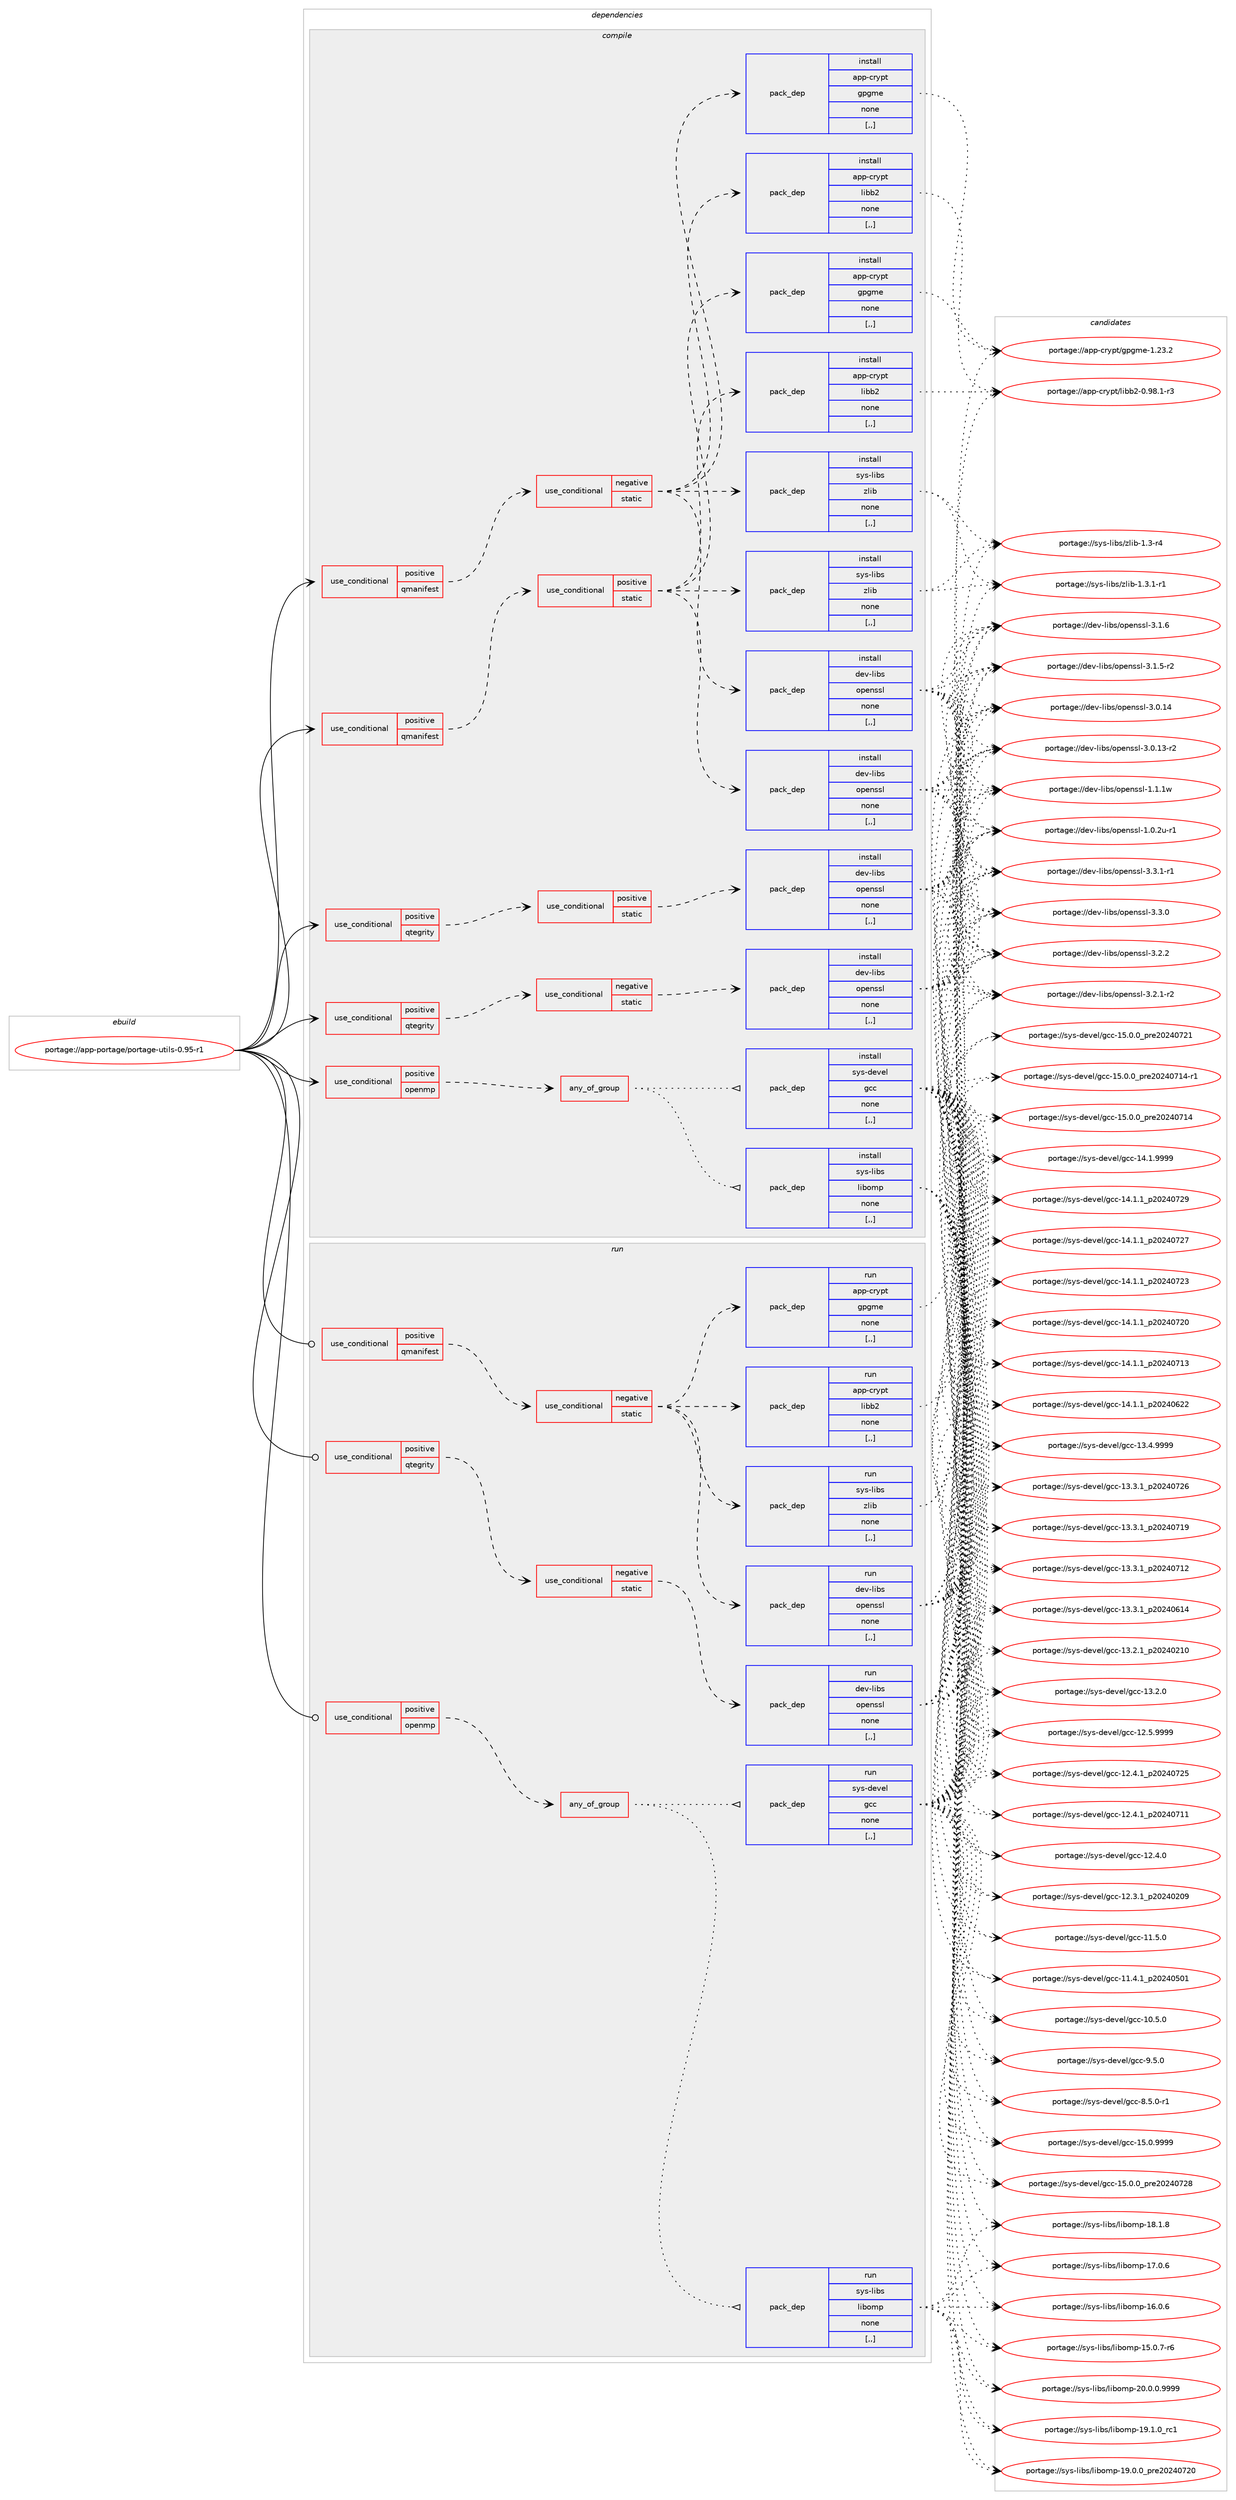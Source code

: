 digraph prolog {

# *************
# Graph options
# *************

newrank=true;
concentrate=true;
compound=true;
graph [rankdir=LR,fontname=Helvetica,fontsize=10,ranksep=1.5];#, ranksep=2.5, nodesep=0.2];
edge  [arrowhead=vee];
node  [fontname=Helvetica,fontsize=10];

# **********
# The ebuild
# **********

subgraph cluster_leftcol {
color=gray;
label=<<i>ebuild</i>>;
id [label="portage://app-portage/portage-utils-0.95-r1", color=red, width=4, href="../app-portage/portage-utils-0.95-r1.svg"];
}

# ****************
# The dependencies
# ****************

subgraph cluster_midcol {
color=gray;
label=<<i>dependencies</i>>;
subgraph cluster_compile {
fillcolor="#eeeeee";
style=filled;
label=<<i>compile</i>>;
subgraph cond14282 {
dependency51521 [label=<<TABLE BORDER="0" CELLBORDER="1" CELLSPACING="0" CELLPADDING="4"><TR><TD ROWSPAN="3" CELLPADDING="10">use_conditional</TD></TR><TR><TD>positive</TD></TR><TR><TD>openmp</TD></TR></TABLE>>, shape=none, color=red];
subgraph any421 {
dependency51522 [label=<<TABLE BORDER="0" CELLBORDER="1" CELLSPACING="0" CELLPADDING="4"><TR><TD CELLPADDING="10">any_of_group</TD></TR></TABLE>>, shape=none, color=red];subgraph pack36758 {
dependency51523 [label=<<TABLE BORDER="0" CELLBORDER="1" CELLSPACING="0" CELLPADDING="4" WIDTH="220"><TR><TD ROWSPAN="6" CELLPADDING="30">pack_dep</TD></TR><TR><TD WIDTH="110">install</TD></TR><TR><TD>sys-devel</TD></TR><TR><TD>gcc</TD></TR><TR><TD>none</TD></TR><TR><TD>[,,]</TD></TR></TABLE>>, shape=none, color=blue];
}
dependency51522:e -> dependency51523:w [weight=20,style="dotted",arrowhead="oinv"];
subgraph pack36759 {
dependency51524 [label=<<TABLE BORDER="0" CELLBORDER="1" CELLSPACING="0" CELLPADDING="4" WIDTH="220"><TR><TD ROWSPAN="6" CELLPADDING="30">pack_dep</TD></TR><TR><TD WIDTH="110">install</TD></TR><TR><TD>sys-libs</TD></TR><TR><TD>libomp</TD></TR><TR><TD>none</TD></TR><TR><TD>[,,]</TD></TR></TABLE>>, shape=none, color=blue];
}
dependency51522:e -> dependency51524:w [weight=20,style="dotted",arrowhead="oinv"];
}
dependency51521:e -> dependency51522:w [weight=20,style="dashed",arrowhead="vee"];
}
id:e -> dependency51521:w [weight=20,style="solid",arrowhead="vee"];
subgraph cond14283 {
dependency51525 [label=<<TABLE BORDER="0" CELLBORDER="1" CELLSPACING="0" CELLPADDING="4"><TR><TD ROWSPAN="3" CELLPADDING="10">use_conditional</TD></TR><TR><TD>positive</TD></TR><TR><TD>qmanifest</TD></TR></TABLE>>, shape=none, color=red];
subgraph cond14284 {
dependency51526 [label=<<TABLE BORDER="0" CELLBORDER="1" CELLSPACING="0" CELLPADDING="4"><TR><TD ROWSPAN="3" CELLPADDING="10">use_conditional</TD></TR><TR><TD>negative</TD></TR><TR><TD>static</TD></TR></TABLE>>, shape=none, color=red];
subgraph pack36760 {
dependency51527 [label=<<TABLE BORDER="0" CELLBORDER="1" CELLSPACING="0" CELLPADDING="4" WIDTH="220"><TR><TD ROWSPAN="6" CELLPADDING="30">pack_dep</TD></TR><TR><TD WIDTH="110">install</TD></TR><TR><TD>app-crypt</TD></TR><TR><TD>gpgme</TD></TR><TR><TD>none</TD></TR><TR><TD>[,,]</TD></TR></TABLE>>, shape=none, color=blue];
}
dependency51526:e -> dependency51527:w [weight=20,style="dashed",arrowhead="vee"];
subgraph pack36761 {
dependency51528 [label=<<TABLE BORDER="0" CELLBORDER="1" CELLSPACING="0" CELLPADDING="4" WIDTH="220"><TR><TD ROWSPAN="6" CELLPADDING="30">pack_dep</TD></TR><TR><TD WIDTH="110">install</TD></TR><TR><TD>app-crypt</TD></TR><TR><TD>libb2</TD></TR><TR><TD>none</TD></TR><TR><TD>[,,]</TD></TR></TABLE>>, shape=none, color=blue];
}
dependency51526:e -> dependency51528:w [weight=20,style="dashed",arrowhead="vee"];
subgraph pack36762 {
dependency51529 [label=<<TABLE BORDER="0" CELLBORDER="1" CELLSPACING="0" CELLPADDING="4" WIDTH="220"><TR><TD ROWSPAN="6" CELLPADDING="30">pack_dep</TD></TR><TR><TD WIDTH="110">install</TD></TR><TR><TD>dev-libs</TD></TR><TR><TD>openssl</TD></TR><TR><TD>none</TD></TR><TR><TD>[,,]</TD></TR></TABLE>>, shape=none, color=blue];
}
dependency51526:e -> dependency51529:w [weight=20,style="dashed",arrowhead="vee"];
subgraph pack36763 {
dependency51530 [label=<<TABLE BORDER="0" CELLBORDER="1" CELLSPACING="0" CELLPADDING="4" WIDTH="220"><TR><TD ROWSPAN="6" CELLPADDING="30">pack_dep</TD></TR><TR><TD WIDTH="110">install</TD></TR><TR><TD>sys-libs</TD></TR><TR><TD>zlib</TD></TR><TR><TD>none</TD></TR><TR><TD>[,,]</TD></TR></TABLE>>, shape=none, color=blue];
}
dependency51526:e -> dependency51530:w [weight=20,style="dashed",arrowhead="vee"];
}
dependency51525:e -> dependency51526:w [weight=20,style="dashed",arrowhead="vee"];
}
id:e -> dependency51525:w [weight=20,style="solid",arrowhead="vee"];
subgraph cond14285 {
dependency51531 [label=<<TABLE BORDER="0" CELLBORDER="1" CELLSPACING="0" CELLPADDING="4"><TR><TD ROWSPAN="3" CELLPADDING="10">use_conditional</TD></TR><TR><TD>positive</TD></TR><TR><TD>qmanifest</TD></TR></TABLE>>, shape=none, color=red];
subgraph cond14286 {
dependency51532 [label=<<TABLE BORDER="0" CELLBORDER="1" CELLSPACING="0" CELLPADDING="4"><TR><TD ROWSPAN="3" CELLPADDING="10">use_conditional</TD></TR><TR><TD>positive</TD></TR><TR><TD>static</TD></TR></TABLE>>, shape=none, color=red];
subgraph pack36764 {
dependency51533 [label=<<TABLE BORDER="0" CELLBORDER="1" CELLSPACING="0" CELLPADDING="4" WIDTH="220"><TR><TD ROWSPAN="6" CELLPADDING="30">pack_dep</TD></TR><TR><TD WIDTH="110">install</TD></TR><TR><TD>app-crypt</TD></TR><TR><TD>gpgme</TD></TR><TR><TD>none</TD></TR><TR><TD>[,,]</TD></TR></TABLE>>, shape=none, color=blue];
}
dependency51532:e -> dependency51533:w [weight=20,style="dashed",arrowhead="vee"];
subgraph pack36765 {
dependency51534 [label=<<TABLE BORDER="0" CELLBORDER="1" CELLSPACING="0" CELLPADDING="4" WIDTH="220"><TR><TD ROWSPAN="6" CELLPADDING="30">pack_dep</TD></TR><TR><TD WIDTH="110">install</TD></TR><TR><TD>app-crypt</TD></TR><TR><TD>libb2</TD></TR><TR><TD>none</TD></TR><TR><TD>[,,]</TD></TR></TABLE>>, shape=none, color=blue];
}
dependency51532:e -> dependency51534:w [weight=20,style="dashed",arrowhead="vee"];
subgraph pack36766 {
dependency51535 [label=<<TABLE BORDER="0" CELLBORDER="1" CELLSPACING="0" CELLPADDING="4" WIDTH="220"><TR><TD ROWSPAN="6" CELLPADDING="30">pack_dep</TD></TR><TR><TD WIDTH="110">install</TD></TR><TR><TD>dev-libs</TD></TR><TR><TD>openssl</TD></TR><TR><TD>none</TD></TR><TR><TD>[,,]</TD></TR></TABLE>>, shape=none, color=blue];
}
dependency51532:e -> dependency51535:w [weight=20,style="dashed",arrowhead="vee"];
subgraph pack36767 {
dependency51536 [label=<<TABLE BORDER="0" CELLBORDER="1" CELLSPACING="0" CELLPADDING="4" WIDTH="220"><TR><TD ROWSPAN="6" CELLPADDING="30">pack_dep</TD></TR><TR><TD WIDTH="110">install</TD></TR><TR><TD>sys-libs</TD></TR><TR><TD>zlib</TD></TR><TR><TD>none</TD></TR><TR><TD>[,,]</TD></TR></TABLE>>, shape=none, color=blue];
}
dependency51532:e -> dependency51536:w [weight=20,style="dashed",arrowhead="vee"];
}
dependency51531:e -> dependency51532:w [weight=20,style="dashed",arrowhead="vee"];
}
id:e -> dependency51531:w [weight=20,style="solid",arrowhead="vee"];
subgraph cond14287 {
dependency51537 [label=<<TABLE BORDER="0" CELLBORDER="1" CELLSPACING="0" CELLPADDING="4"><TR><TD ROWSPAN="3" CELLPADDING="10">use_conditional</TD></TR><TR><TD>positive</TD></TR><TR><TD>qtegrity</TD></TR></TABLE>>, shape=none, color=red];
subgraph cond14288 {
dependency51538 [label=<<TABLE BORDER="0" CELLBORDER="1" CELLSPACING="0" CELLPADDING="4"><TR><TD ROWSPAN="3" CELLPADDING="10">use_conditional</TD></TR><TR><TD>negative</TD></TR><TR><TD>static</TD></TR></TABLE>>, shape=none, color=red];
subgraph pack36768 {
dependency51539 [label=<<TABLE BORDER="0" CELLBORDER="1" CELLSPACING="0" CELLPADDING="4" WIDTH="220"><TR><TD ROWSPAN="6" CELLPADDING="30">pack_dep</TD></TR><TR><TD WIDTH="110">install</TD></TR><TR><TD>dev-libs</TD></TR><TR><TD>openssl</TD></TR><TR><TD>none</TD></TR><TR><TD>[,,]</TD></TR></TABLE>>, shape=none, color=blue];
}
dependency51538:e -> dependency51539:w [weight=20,style="dashed",arrowhead="vee"];
}
dependency51537:e -> dependency51538:w [weight=20,style="dashed",arrowhead="vee"];
}
id:e -> dependency51537:w [weight=20,style="solid",arrowhead="vee"];
subgraph cond14289 {
dependency51540 [label=<<TABLE BORDER="0" CELLBORDER="1" CELLSPACING="0" CELLPADDING="4"><TR><TD ROWSPAN="3" CELLPADDING="10">use_conditional</TD></TR><TR><TD>positive</TD></TR><TR><TD>qtegrity</TD></TR></TABLE>>, shape=none, color=red];
subgraph cond14290 {
dependency51541 [label=<<TABLE BORDER="0" CELLBORDER="1" CELLSPACING="0" CELLPADDING="4"><TR><TD ROWSPAN="3" CELLPADDING="10">use_conditional</TD></TR><TR><TD>positive</TD></TR><TR><TD>static</TD></TR></TABLE>>, shape=none, color=red];
subgraph pack36769 {
dependency51542 [label=<<TABLE BORDER="0" CELLBORDER="1" CELLSPACING="0" CELLPADDING="4" WIDTH="220"><TR><TD ROWSPAN="6" CELLPADDING="30">pack_dep</TD></TR><TR><TD WIDTH="110">install</TD></TR><TR><TD>dev-libs</TD></TR><TR><TD>openssl</TD></TR><TR><TD>none</TD></TR><TR><TD>[,,]</TD></TR></TABLE>>, shape=none, color=blue];
}
dependency51541:e -> dependency51542:w [weight=20,style="dashed",arrowhead="vee"];
}
dependency51540:e -> dependency51541:w [weight=20,style="dashed",arrowhead="vee"];
}
id:e -> dependency51540:w [weight=20,style="solid",arrowhead="vee"];
}
subgraph cluster_compileandrun {
fillcolor="#eeeeee";
style=filled;
label=<<i>compile and run</i>>;
}
subgraph cluster_run {
fillcolor="#eeeeee";
style=filled;
label=<<i>run</i>>;
subgraph cond14291 {
dependency51543 [label=<<TABLE BORDER="0" CELLBORDER="1" CELLSPACING="0" CELLPADDING="4"><TR><TD ROWSPAN="3" CELLPADDING="10">use_conditional</TD></TR><TR><TD>positive</TD></TR><TR><TD>openmp</TD></TR></TABLE>>, shape=none, color=red];
subgraph any422 {
dependency51544 [label=<<TABLE BORDER="0" CELLBORDER="1" CELLSPACING="0" CELLPADDING="4"><TR><TD CELLPADDING="10">any_of_group</TD></TR></TABLE>>, shape=none, color=red];subgraph pack36770 {
dependency51545 [label=<<TABLE BORDER="0" CELLBORDER="1" CELLSPACING="0" CELLPADDING="4" WIDTH="220"><TR><TD ROWSPAN="6" CELLPADDING="30">pack_dep</TD></TR><TR><TD WIDTH="110">run</TD></TR><TR><TD>sys-devel</TD></TR><TR><TD>gcc</TD></TR><TR><TD>none</TD></TR><TR><TD>[,,]</TD></TR></TABLE>>, shape=none, color=blue];
}
dependency51544:e -> dependency51545:w [weight=20,style="dotted",arrowhead="oinv"];
subgraph pack36771 {
dependency51546 [label=<<TABLE BORDER="0" CELLBORDER="1" CELLSPACING="0" CELLPADDING="4" WIDTH="220"><TR><TD ROWSPAN="6" CELLPADDING="30">pack_dep</TD></TR><TR><TD WIDTH="110">run</TD></TR><TR><TD>sys-libs</TD></TR><TR><TD>libomp</TD></TR><TR><TD>none</TD></TR><TR><TD>[,,]</TD></TR></TABLE>>, shape=none, color=blue];
}
dependency51544:e -> dependency51546:w [weight=20,style="dotted",arrowhead="oinv"];
}
dependency51543:e -> dependency51544:w [weight=20,style="dashed",arrowhead="vee"];
}
id:e -> dependency51543:w [weight=20,style="solid",arrowhead="odot"];
subgraph cond14292 {
dependency51547 [label=<<TABLE BORDER="0" CELLBORDER="1" CELLSPACING="0" CELLPADDING="4"><TR><TD ROWSPAN="3" CELLPADDING="10">use_conditional</TD></TR><TR><TD>positive</TD></TR><TR><TD>qmanifest</TD></TR></TABLE>>, shape=none, color=red];
subgraph cond14293 {
dependency51548 [label=<<TABLE BORDER="0" CELLBORDER="1" CELLSPACING="0" CELLPADDING="4"><TR><TD ROWSPAN="3" CELLPADDING="10">use_conditional</TD></TR><TR><TD>negative</TD></TR><TR><TD>static</TD></TR></TABLE>>, shape=none, color=red];
subgraph pack36772 {
dependency51549 [label=<<TABLE BORDER="0" CELLBORDER="1" CELLSPACING="0" CELLPADDING="4" WIDTH="220"><TR><TD ROWSPAN="6" CELLPADDING="30">pack_dep</TD></TR><TR><TD WIDTH="110">run</TD></TR><TR><TD>app-crypt</TD></TR><TR><TD>gpgme</TD></TR><TR><TD>none</TD></TR><TR><TD>[,,]</TD></TR></TABLE>>, shape=none, color=blue];
}
dependency51548:e -> dependency51549:w [weight=20,style="dashed",arrowhead="vee"];
subgraph pack36773 {
dependency51550 [label=<<TABLE BORDER="0" CELLBORDER="1" CELLSPACING="0" CELLPADDING="4" WIDTH="220"><TR><TD ROWSPAN="6" CELLPADDING="30">pack_dep</TD></TR><TR><TD WIDTH="110">run</TD></TR><TR><TD>app-crypt</TD></TR><TR><TD>libb2</TD></TR><TR><TD>none</TD></TR><TR><TD>[,,]</TD></TR></TABLE>>, shape=none, color=blue];
}
dependency51548:e -> dependency51550:w [weight=20,style="dashed",arrowhead="vee"];
subgraph pack36774 {
dependency51551 [label=<<TABLE BORDER="0" CELLBORDER="1" CELLSPACING="0" CELLPADDING="4" WIDTH="220"><TR><TD ROWSPAN="6" CELLPADDING="30">pack_dep</TD></TR><TR><TD WIDTH="110">run</TD></TR><TR><TD>dev-libs</TD></TR><TR><TD>openssl</TD></TR><TR><TD>none</TD></TR><TR><TD>[,,]</TD></TR></TABLE>>, shape=none, color=blue];
}
dependency51548:e -> dependency51551:w [weight=20,style="dashed",arrowhead="vee"];
subgraph pack36775 {
dependency51552 [label=<<TABLE BORDER="0" CELLBORDER="1" CELLSPACING="0" CELLPADDING="4" WIDTH="220"><TR><TD ROWSPAN="6" CELLPADDING="30">pack_dep</TD></TR><TR><TD WIDTH="110">run</TD></TR><TR><TD>sys-libs</TD></TR><TR><TD>zlib</TD></TR><TR><TD>none</TD></TR><TR><TD>[,,]</TD></TR></TABLE>>, shape=none, color=blue];
}
dependency51548:e -> dependency51552:w [weight=20,style="dashed",arrowhead="vee"];
}
dependency51547:e -> dependency51548:w [weight=20,style="dashed",arrowhead="vee"];
}
id:e -> dependency51547:w [weight=20,style="solid",arrowhead="odot"];
subgraph cond14294 {
dependency51553 [label=<<TABLE BORDER="0" CELLBORDER="1" CELLSPACING="0" CELLPADDING="4"><TR><TD ROWSPAN="3" CELLPADDING="10">use_conditional</TD></TR><TR><TD>positive</TD></TR><TR><TD>qtegrity</TD></TR></TABLE>>, shape=none, color=red];
subgraph cond14295 {
dependency51554 [label=<<TABLE BORDER="0" CELLBORDER="1" CELLSPACING="0" CELLPADDING="4"><TR><TD ROWSPAN="3" CELLPADDING="10">use_conditional</TD></TR><TR><TD>negative</TD></TR><TR><TD>static</TD></TR></TABLE>>, shape=none, color=red];
subgraph pack36776 {
dependency51555 [label=<<TABLE BORDER="0" CELLBORDER="1" CELLSPACING="0" CELLPADDING="4" WIDTH="220"><TR><TD ROWSPAN="6" CELLPADDING="30">pack_dep</TD></TR><TR><TD WIDTH="110">run</TD></TR><TR><TD>dev-libs</TD></TR><TR><TD>openssl</TD></TR><TR><TD>none</TD></TR><TR><TD>[,,]</TD></TR></TABLE>>, shape=none, color=blue];
}
dependency51554:e -> dependency51555:w [weight=20,style="dashed",arrowhead="vee"];
}
dependency51553:e -> dependency51554:w [weight=20,style="dashed",arrowhead="vee"];
}
id:e -> dependency51553:w [weight=20,style="solid",arrowhead="odot"];
}
}

# **************
# The candidates
# **************

subgraph cluster_choices {
rank=same;
color=gray;
label=<<i>candidates</i>>;

subgraph choice36758 {
color=black;
nodesep=1;
choice1151211154510010111810110847103999945495346484657575757 [label="portage://sys-devel/gcc-15.0.9999", color=red, width=4,href="../sys-devel/gcc-15.0.9999.svg"];
choice1151211154510010111810110847103999945495346484648951121141015048505248555056 [label="portage://sys-devel/gcc-15.0.0_pre20240728", color=red, width=4,href="../sys-devel/gcc-15.0.0_pre20240728.svg"];
choice1151211154510010111810110847103999945495346484648951121141015048505248555049 [label="portage://sys-devel/gcc-15.0.0_pre20240721", color=red, width=4,href="../sys-devel/gcc-15.0.0_pre20240721.svg"];
choice11512111545100101118101108471039999454953464846489511211410150485052485549524511449 [label="portage://sys-devel/gcc-15.0.0_pre20240714-r1", color=red, width=4,href="../sys-devel/gcc-15.0.0_pre20240714-r1.svg"];
choice1151211154510010111810110847103999945495346484648951121141015048505248554952 [label="portage://sys-devel/gcc-15.0.0_pre20240714", color=red, width=4,href="../sys-devel/gcc-15.0.0_pre20240714.svg"];
choice1151211154510010111810110847103999945495246494657575757 [label="portage://sys-devel/gcc-14.1.9999", color=red, width=4,href="../sys-devel/gcc-14.1.9999.svg"];
choice1151211154510010111810110847103999945495246494649951125048505248555057 [label="portage://sys-devel/gcc-14.1.1_p20240729", color=red, width=4,href="../sys-devel/gcc-14.1.1_p20240729.svg"];
choice1151211154510010111810110847103999945495246494649951125048505248555055 [label="portage://sys-devel/gcc-14.1.1_p20240727", color=red, width=4,href="../sys-devel/gcc-14.1.1_p20240727.svg"];
choice1151211154510010111810110847103999945495246494649951125048505248555051 [label="portage://sys-devel/gcc-14.1.1_p20240723", color=red, width=4,href="../sys-devel/gcc-14.1.1_p20240723.svg"];
choice1151211154510010111810110847103999945495246494649951125048505248555048 [label="portage://sys-devel/gcc-14.1.1_p20240720", color=red, width=4,href="../sys-devel/gcc-14.1.1_p20240720.svg"];
choice1151211154510010111810110847103999945495246494649951125048505248554951 [label="portage://sys-devel/gcc-14.1.1_p20240713", color=red, width=4,href="../sys-devel/gcc-14.1.1_p20240713.svg"];
choice1151211154510010111810110847103999945495246494649951125048505248545050 [label="portage://sys-devel/gcc-14.1.1_p20240622", color=red, width=4,href="../sys-devel/gcc-14.1.1_p20240622.svg"];
choice1151211154510010111810110847103999945495146524657575757 [label="portage://sys-devel/gcc-13.4.9999", color=red, width=4,href="../sys-devel/gcc-13.4.9999.svg"];
choice1151211154510010111810110847103999945495146514649951125048505248555054 [label="portage://sys-devel/gcc-13.3.1_p20240726", color=red, width=4,href="../sys-devel/gcc-13.3.1_p20240726.svg"];
choice1151211154510010111810110847103999945495146514649951125048505248554957 [label="portage://sys-devel/gcc-13.3.1_p20240719", color=red, width=4,href="../sys-devel/gcc-13.3.1_p20240719.svg"];
choice1151211154510010111810110847103999945495146514649951125048505248554950 [label="portage://sys-devel/gcc-13.3.1_p20240712", color=red, width=4,href="../sys-devel/gcc-13.3.1_p20240712.svg"];
choice1151211154510010111810110847103999945495146514649951125048505248544952 [label="portage://sys-devel/gcc-13.3.1_p20240614", color=red, width=4,href="../sys-devel/gcc-13.3.1_p20240614.svg"];
choice1151211154510010111810110847103999945495146504649951125048505248504948 [label="portage://sys-devel/gcc-13.2.1_p20240210", color=red, width=4,href="../sys-devel/gcc-13.2.1_p20240210.svg"];
choice1151211154510010111810110847103999945495146504648 [label="portage://sys-devel/gcc-13.2.0", color=red, width=4,href="../sys-devel/gcc-13.2.0.svg"];
choice1151211154510010111810110847103999945495046534657575757 [label="portage://sys-devel/gcc-12.5.9999", color=red, width=4,href="../sys-devel/gcc-12.5.9999.svg"];
choice1151211154510010111810110847103999945495046524649951125048505248555053 [label="portage://sys-devel/gcc-12.4.1_p20240725", color=red, width=4,href="../sys-devel/gcc-12.4.1_p20240725.svg"];
choice1151211154510010111810110847103999945495046524649951125048505248554949 [label="portage://sys-devel/gcc-12.4.1_p20240711", color=red, width=4,href="../sys-devel/gcc-12.4.1_p20240711.svg"];
choice1151211154510010111810110847103999945495046524648 [label="portage://sys-devel/gcc-12.4.0", color=red, width=4,href="../sys-devel/gcc-12.4.0.svg"];
choice1151211154510010111810110847103999945495046514649951125048505248504857 [label="portage://sys-devel/gcc-12.3.1_p20240209", color=red, width=4,href="../sys-devel/gcc-12.3.1_p20240209.svg"];
choice1151211154510010111810110847103999945494946534648 [label="portage://sys-devel/gcc-11.5.0", color=red, width=4,href="../sys-devel/gcc-11.5.0.svg"];
choice1151211154510010111810110847103999945494946524649951125048505248534849 [label="portage://sys-devel/gcc-11.4.1_p20240501", color=red, width=4,href="../sys-devel/gcc-11.4.1_p20240501.svg"];
choice1151211154510010111810110847103999945494846534648 [label="portage://sys-devel/gcc-10.5.0", color=red, width=4,href="../sys-devel/gcc-10.5.0.svg"];
choice11512111545100101118101108471039999455746534648 [label="portage://sys-devel/gcc-9.5.0", color=red, width=4,href="../sys-devel/gcc-9.5.0.svg"];
choice115121115451001011181011084710399994556465346484511449 [label="portage://sys-devel/gcc-8.5.0-r1", color=red, width=4,href="../sys-devel/gcc-8.5.0-r1.svg"];
dependency51523:e -> choice1151211154510010111810110847103999945495346484657575757:w [style=dotted,weight="100"];
dependency51523:e -> choice1151211154510010111810110847103999945495346484648951121141015048505248555056:w [style=dotted,weight="100"];
dependency51523:e -> choice1151211154510010111810110847103999945495346484648951121141015048505248555049:w [style=dotted,weight="100"];
dependency51523:e -> choice11512111545100101118101108471039999454953464846489511211410150485052485549524511449:w [style=dotted,weight="100"];
dependency51523:e -> choice1151211154510010111810110847103999945495346484648951121141015048505248554952:w [style=dotted,weight="100"];
dependency51523:e -> choice1151211154510010111810110847103999945495246494657575757:w [style=dotted,weight="100"];
dependency51523:e -> choice1151211154510010111810110847103999945495246494649951125048505248555057:w [style=dotted,weight="100"];
dependency51523:e -> choice1151211154510010111810110847103999945495246494649951125048505248555055:w [style=dotted,weight="100"];
dependency51523:e -> choice1151211154510010111810110847103999945495246494649951125048505248555051:w [style=dotted,weight="100"];
dependency51523:e -> choice1151211154510010111810110847103999945495246494649951125048505248555048:w [style=dotted,weight="100"];
dependency51523:e -> choice1151211154510010111810110847103999945495246494649951125048505248554951:w [style=dotted,weight="100"];
dependency51523:e -> choice1151211154510010111810110847103999945495246494649951125048505248545050:w [style=dotted,weight="100"];
dependency51523:e -> choice1151211154510010111810110847103999945495146524657575757:w [style=dotted,weight="100"];
dependency51523:e -> choice1151211154510010111810110847103999945495146514649951125048505248555054:w [style=dotted,weight="100"];
dependency51523:e -> choice1151211154510010111810110847103999945495146514649951125048505248554957:w [style=dotted,weight="100"];
dependency51523:e -> choice1151211154510010111810110847103999945495146514649951125048505248554950:w [style=dotted,weight="100"];
dependency51523:e -> choice1151211154510010111810110847103999945495146514649951125048505248544952:w [style=dotted,weight="100"];
dependency51523:e -> choice1151211154510010111810110847103999945495146504649951125048505248504948:w [style=dotted,weight="100"];
dependency51523:e -> choice1151211154510010111810110847103999945495146504648:w [style=dotted,weight="100"];
dependency51523:e -> choice1151211154510010111810110847103999945495046534657575757:w [style=dotted,weight="100"];
dependency51523:e -> choice1151211154510010111810110847103999945495046524649951125048505248555053:w [style=dotted,weight="100"];
dependency51523:e -> choice1151211154510010111810110847103999945495046524649951125048505248554949:w [style=dotted,weight="100"];
dependency51523:e -> choice1151211154510010111810110847103999945495046524648:w [style=dotted,weight="100"];
dependency51523:e -> choice1151211154510010111810110847103999945495046514649951125048505248504857:w [style=dotted,weight="100"];
dependency51523:e -> choice1151211154510010111810110847103999945494946534648:w [style=dotted,weight="100"];
dependency51523:e -> choice1151211154510010111810110847103999945494946524649951125048505248534849:w [style=dotted,weight="100"];
dependency51523:e -> choice1151211154510010111810110847103999945494846534648:w [style=dotted,weight="100"];
dependency51523:e -> choice11512111545100101118101108471039999455746534648:w [style=dotted,weight="100"];
dependency51523:e -> choice115121115451001011181011084710399994556465346484511449:w [style=dotted,weight="100"];
}
subgraph choice36759 {
color=black;
nodesep=1;
choice11512111545108105981154710810598111109112455048464846484657575757 [label="portage://sys-libs/libomp-20.0.0.9999", color=red, width=4,href="../sys-libs/libomp-20.0.0.9999.svg"];
choice1151211154510810598115471081059811110911245495746494648951149949 [label="portage://sys-libs/libomp-19.1.0_rc1", color=red, width=4,href="../sys-libs/libomp-19.1.0_rc1.svg"];
choice1151211154510810598115471081059811110911245495746484648951121141015048505248555048 [label="portage://sys-libs/libomp-19.0.0_pre20240720", color=red, width=4,href="../sys-libs/libomp-19.0.0_pre20240720.svg"];
choice1151211154510810598115471081059811110911245495646494656 [label="portage://sys-libs/libomp-18.1.8", color=red, width=4,href="../sys-libs/libomp-18.1.8.svg"];
choice1151211154510810598115471081059811110911245495546484654 [label="portage://sys-libs/libomp-17.0.6", color=red, width=4,href="../sys-libs/libomp-17.0.6.svg"];
choice1151211154510810598115471081059811110911245495446484654 [label="portage://sys-libs/libomp-16.0.6", color=red, width=4,href="../sys-libs/libomp-16.0.6.svg"];
choice11512111545108105981154710810598111109112454953464846554511454 [label="portage://sys-libs/libomp-15.0.7-r6", color=red, width=4,href="../sys-libs/libomp-15.0.7-r6.svg"];
dependency51524:e -> choice11512111545108105981154710810598111109112455048464846484657575757:w [style=dotted,weight="100"];
dependency51524:e -> choice1151211154510810598115471081059811110911245495746494648951149949:w [style=dotted,weight="100"];
dependency51524:e -> choice1151211154510810598115471081059811110911245495746484648951121141015048505248555048:w [style=dotted,weight="100"];
dependency51524:e -> choice1151211154510810598115471081059811110911245495646494656:w [style=dotted,weight="100"];
dependency51524:e -> choice1151211154510810598115471081059811110911245495546484654:w [style=dotted,weight="100"];
dependency51524:e -> choice1151211154510810598115471081059811110911245495446484654:w [style=dotted,weight="100"];
dependency51524:e -> choice11512111545108105981154710810598111109112454953464846554511454:w [style=dotted,weight="100"];
}
subgraph choice36760 {
color=black;
nodesep=1;
choice9711211245991141211121164710311210310910145494650514650 [label="portage://app-crypt/gpgme-1.23.2", color=red, width=4,href="../app-crypt/gpgme-1.23.2.svg"];
dependency51527:e -> choice9711211245991141211121164710311210310910145494650514650:w [style=dotted,weight="100"];
}
subgraph choice36761 {
color=black;
nodesep=1;
choice97112112459911412111211647108105989850454846575646494511451 [label="portage://app-crypt/libb2-0.98.1-r3", color=red, width=4,href="../app-crypt/libb2-0.98.1-r3.svg"];
dependency51528:e -> choice97112112459911412111211647108105989850454846575646494511451:w [style=dotted,weight="100"];
}
subgraph choice36762 {
color=black;
nodesep=1;
choice1001011184510810598115471111121011101151151084551465146494511449 [label="portage://dev-libs/openssl-3.3.1-r1", color=red, width=4,href="../dev-libs/openssl-3.3.1-r1.svg"];
choice100101118451081059811547111112101110115115108455146514648 [label="portage://dev-libs/openssl-3.3.0", color=red, width=4,href="../dev-libs/openssl-3.3.0.svg"];
choice100101118451081059811547111112101110115115108455146504650 [label="portage://dev-libs/openssl-3.2.2", color=red, width=4,href="../dev-libs/openssl-3.2.2.svg"];
choice1001011184510810598115471111121011101151151084551465046494511450 [label="portage://dev-libs/openssl-3.2.1-r2", color=red, width=4,href="../dev-libs/openssl-3.2.1-r2.svg"];
choice100101118451081059811547111112101110115115108455146494654 [label="portage://dev-libs/openssl-3.1.6", color=red, width=4,href="../dev-libs/openssl-3.1.6.svg"];
choice1001011184510810598115471111121011101151151084551464946534511450 [label="portage://dev-libs/openssl-3.1.5-r2", color=red, width=4,href="../dev-libs/openssl-3.1.5-r2.svg"];
choice10010111845108105981154711111210111011511510845514648464952 [label="portage://dev-libs/openssl-3.0.14", color=red, width=4,href="../dev-libs/openssl-3.0.14.svg"];
choice100101118451081059811547111112101110115115108455146484649514511450 [label="portage://dev-libs/openssl-3.0.13-r2", color=red, width=4,href="../dev-libs/openssl-3.0.13-r2.svg"];
choice100101118451081059811547111112101110115115108454946494649119 [label="portage://dev-libs/openssl-1.1.1w", color=red, width=4,href="../dev-libs/openssl-1.1.1w.svg"];
choice1001011184510810598115471111121011101151151084549464846501174511449 [label="portage://dev-libs/openssl-1.0.2u-r1", color=red, width=4,href="../dev-libs/openssl-1.0.2u-r1.svg"];
dependency51529:e -> choice1001011184510810598115471111121011101151151084551465146494511449:w [style=dotted,weight="100"];
dependency51529:e -> choice100101118451081059811547111112101110115115108455146514648:w [style=dotted,weight="100"];
dependency51529:e -> choice100101118451081059811547111112101110115115108455146504650:w [style=dotted,weight="100"];
dependency51529:e -> choice1001011184510810598115471111121011101151151084551465046494511450:w [style=dotted,weight="100"];
dependency51529:e -> choice100101118451081059811547111112101110115115108455146494654:w [style=dotted,weight="100"];
dependency51529:e -> choice1001011184510810598115471111121011101151151084551464946534511450:w [style=dotted,weight="100"];
dependency51529:e -> choice10010111845108105981154711111210111011511510845514648464952:w [style=dotted,weight="100"];
dependency51529:e -> choice100101118451081059811547111112101110115115108455146484649514511450:w [style=dotted,weight="100"];
dependency51529:e -> choice100101118451081059811547111112101110115115108454946494649119:w [style=dotted,weight="100"];
dependency51529:e -> choice1001011184510810598115471111121011101151151084549464846501174511449:w [style=dotted,weight="100"];
}
subgraph choice36763 {
color=black;
nodesep=1;
choice115121115451081059811547122108105984549465146494511449 [label="portage://sys-libs/zlib-1.3.1-r1", color=red, width=4,href="../sys-libs/zlib-1.3.1-r1.svg"];
choice11512111545108105981154712210810598454946514511452 [label="portage://sys-libs/zlib-1.3-r4", color=red, width=4,href="../sys-libs/zlib-1.3-r4.svg"];
dependency51530:e -> choice115121115451081059811547122108105984549465146494511449:w [style=dotted,weight="100"];
dependency51530:e -> choice11512111545108105981154712210810598454946514511452:w [style=dotted,weight="100"];
}
subgraph choice36764 {
color=black;
nodesep=1;
choice9711211245991141211121164710311210310910145494650514650 [label="portage://app-crypt/gpgme-1.23.2", color=red, width=4,href="../app-crypt/gpgme-1.23.2.svg"];
dependency51533:e -> choice9711211245991141211121164710311210310910145494650514650:w [style=dotted,weight="100"];
}
subgraph choice36765 {
color=black;
nodesep=1;
choice97112112459911412111211647108105989850454846575646494511451 [label="portage://app-crypt/libb2-0.98.1-r3", color=red, width=4,href="../app-crypt/libb2-0.98.1-r3.svg"];
dependency51534:e -> choice97112112459911412111211647108105989850454846575646494511451:w [style=dotted,weight="100"];
}
subgraph choice36766 {
color=black;
nodesep=1;
choice1001011184510810598115471111121011101151151084551465146494511449 [label="portage://dev-libs/openssl-3.3.1-r1", color=red, width=4,href="../dev-libs/openssl-3.3.1-r1.svg"];
choice100101118451081059811547111112101110115115108455146514648 [label="portage://dev-libs/openssl-3.3.0", color=red, width=4,href="../dev-libs/openssl-3.3.0.svg"];
choice100101118451081059811547111112101110115115108455146504650 [label="portage://dev-libs/openssl-3.2.2", color=red, width=4,href="../dev-libs/openssl-3.2.2.svg"];
choice1001011184510810598115471111121011101151151084551465046494511450 [label="portage://dev-libs/openssl-3.2.1-r2", color=red, width=4,href="../dev-libs/openssl-3.2.1-r2.svg"];
choice100101118451081059811547111112101110115115108455146494654 [label="portage://dev-libs/openssl-3.1.6", color=red, width=4,href="../dev-libs/openssl-3.1.6.svg"];
choice1001011184510810598115471111121011101151151084551464946534511450 [label="portage://dev-libs/openssl-3.1.5-r2", color=red, width=4,href="../dev-libs/openssl-3.1.5-r2.svg"];
choice10010111845108105981154711111210111011511510845514648464952 [label="portage://dev-libs/openssl-3.0.14", color=red, width=4,href="../dev-libs/openssl-3.0.14.svg"];
choice100101118451081059811547111112101110115115108455146484649514511450 [label="portage://dev-libs/openssl-3.0.13-r2", color=red, width=4,href="../dev-libs/openssl-3.0.13-r2.svg"];
choice100101118451081059811547111112101110115115108454946494649119 [label="portage://dev-libs/openssl-1.1.1w", color=red, width=4,href="../dev-libs/openssl-1.1.1w.svg"];
choice1001011184510810598115471111121011101151151084549464846501174511449 [label="portage://dev-libs/openssl-1.0.2u-r1", color=red, width=4,href="../dev-libs/openssl-1.0.2u-r1.svg"];
dependency51535:e -> choice1001011184510810598115471111121011101151151084551465146494511449:w [style=dotted,weight="100"];
dependency51535:e -> choice100101118451081059811547111112101110115115108455146514648:w [style=dotted,weight="100"];
dependency51535:e -> choice100101118451081059811547111112101110115115108455146504650:w [style=dotted,weight="100"];
dependency51535:e -> choice1001011184510810598115471111121011101151151084551465046494511450:w [style=dotted,weight="100"];
dependency51535:e -> choice100101118451081059811547111112101110115115108455146494654:w [style=dotted,weight="100"];
dependency51535:e -> choice1001011184510810598115471111121011101151151084551464946534511450:w [style=dotted,weight="100"];
dependency51535:e -> choice10010111845108105981154711111210111011511510845514648464952:w [style=dotted,weight="100"];
dependency51535:e -> choice100101118451081059811547111112101110115115108455146484649514511450:w [style=dotted,weight="100"];
dependency51535:e -> choice100101118451081059811547111112101110115115108454946494649119:w [style=dotted,weight="100"];
dependency51535:e -> choice1001011184510810598115471111121011101151151084549464846501174511449:w [style=dotted,weight="100"];
}
subgraph choice36767 {
color=black;
nodesep=1;
choice115121115451081059811547122108105984549465146494511449 [label="portage://sys-libs/zlib-1.3.1-r1", color=red, width=4,href="../sys-libs/zlib-1.3.1-r1.svg"];
choice11512111545108105981154712210810598454946514511452 [label="portage://sys-libs/zlib-1.3-r4", color=red, width=4,href="../sys-libs/zlib-1.3-r4.svg"];
dependency51536:e -> choice115121115451081059811547122108105984549465146494511449:w [style=dotted,weight="100"];
dependency51536:e -> choice11512111545108105981154712210810598454946514511452:w [style=dotted,weight="100"];
}
subgraph choice36768 {
color=black;
nodesep=1;
choice1001011184510810598115471111121011101151151084551465146494511449 [label="portage://dev-libs/openssl-3.3.1-r1", color=red, width=4,href="../dev-libs/openssl-3.3.1-r1.svg"];
choice100101118451081059811547111112101110115115108455146514648 [label="portage://dev-libs/openssl-3.3.0", color=red, width=4,href="../dev-libs/openssl-3.3.0.svg"];
choice100101118451081059811547111112101110115115108455146504650 [label="portage://dev-libs/openssl-3.2.2", color=red, width=4,href="../dev-libs/openssl-3.2.2.svg"];
choice1001011184510810598115471111121011101151151084551465046494511450 [label="portage://dev-libs/openssl-3.2.1-r2", color=red, width=4,href="../dev-libs/openssl-3.2.1-r2.svg"];
choice100101118451081059811547111112101110115115108455146494654 [label="portage://dev-libs/openssl-3.1.6", color=red, width=4,href="../dev-libs/openssl-3.1.6.svg"];
choice1001011184510810598115471111121011101151151084551464946534511450 [label="portage://dev-libs/openssl-3.1.5-r2", color=red, width=4,href="../dev-libs/openssl-3.1.5-r2.svg"];
choice10010111845108105981154711111210111011511510845514648464952 [label="portage://dev-libs/openssl-3.0.14", color=red, width=4,href="../dev-libs/openssl-3.0.14.svg"];
choice100101118451081059811547111112101110115115108455146484649514511450 [label="portage://dev-libs/openssl-3.0.13-r2", color=red, width=4,href="../dev-libs/openssl-3.0.13-r2.svg"];
choice100101118451081059811547111112101110115115108454946494649119 [label="portage://dev-libs/openssl-1.1.1w", color=red, width=4,href="../dev-libs/openssl-1.1.1w.svg"];
choice1001011184510810598115471111121011101151151084549464846501174511449 [label="portage://dev-libs/openssl-1.0.2u-r1", color=red, width=4,href="../dev-libs/openssl-1.0.2u-r1.svg"];
dependency51539:e -> choice1001011184510810598115471111121011101151151084551465146494511449:w [style=dotted,weight="100"];
dependency51539:e -> choice100101118451081059811547111112101110115115108455146514648:w [style=dotted,weight="100"];
dependency51539:e -> choice100101118451081059811547111112101110115115108455146504650:w [style=dotted,weight="100"];
dependency51539:e -> choice1001011184510810598115471111121011101151151084551465046494511450:w [style=dotted,weight="100"];
dependency51539:e -> choice100101118451081059811547111112101110115115108455146494654:w [style=dotted,weight="100"];
dependency51539:e -> choice1001011184510810598115471111121011101151151084551464946534511450:w [style=dotted,weight="100"];
dependency51539:e -> choice10010111845108105981154711111210111011511510845514648464952:w [style=dotted,weight="100"];
dependency51539:e -> choice100101118451081059811547111112101110115115108455146484649514511450:w [style=dotted,weight="100"];
dependency51539:e -> choice100101118451081059811547111112101110115115108454946494649119:w [style=dotted,weight="100"];
dependency51539:e -> choice1001011184510810598115471111121011101151151084549464846501174511449:w [style=dotted,weight="100"];
}
subgraph choice36769 {
color=black;
nodesep=1;
choice1001011184510810598115471111121011101151151084551465146494511449 [label="portage://dev-libs/openssl-3.3.1-r1", color=red, width=4,href="../dev-libs/openssl-3.3.1-r1.svg"];
choice100101118451081059811547111112101110115115108455146514648 [label="portage://dev-libs/openssl-3.3.0", color=red, width=4,href="../dev-libs/openssl-3.3.0.svg"];
choice100101118451081059811547111112101110115115108455146504650 [label="portage://dev-libs/openssl-3.2.2", color=red, width=4,href="../dev-libs/openssl-3.2.2.svg"];
choice1001011184510810598115471111121011101151151084551465046494511450 [label="portage://dev-libs/openssl-3.2.1-r2", color=red, width=4,href="../dev-libs/openssl-3.2.1-r2.svg"];
choice100101118451081059811547111112101110115115108455146494654 [label="portage://dev-libs/openssl-3.1.6", color=red, width=4,href="../dev-libs/openssl-3.1.6.svg"];
choice1001011184510810598115471111121011101151151084551464946534511450 [label="portage://dev-libs/openssl-3.1.5-r2", color=red, width=4,href="../dev-libs/openssl-3.1.5-r2.svg"];
choice10010111845108105981154711111210111011511510845514648464952 [label="portage://dev-libs/openssl-3.0.14", color=red, width=4,href="../dev-libs/openssl-3.0.14.svg"];
choice100101118451081059811547111112101110115115108455146484649514511450 [label="portage://dev-libs/openssl-3.0.13-r2", color=red, width=4,href="../dev-libs/openssl-3.0.13-r2.svg"];
choice100101118451081059811547111112101110115115108454946494649119 [label="portage://dev-libs/openssl-1.1.1w", color=red, width=4,href="../dev-libs/openssl-1.1.1w.svg"];
choice1001011184510810598115471111121011101151151084549464846501174511449 [label="portage://dev-libs/openssl-1.0.2u-r1", color=red, width=4,href="../dev-libs/openssl-1.0.2u-r1.svg"];
dependency51542:e -> choice1001011184510810598115471111121011101151151084551465146494511449:w [style=dotted,weight="100"];
dependency51542:e -> choice100101118451081059811547111112101110115115108455146514648:w [style=dotted,weight="100"];
dependency51542:e -> choice100101118451081059811547111112101110115115108455146504650:w [style=dotted,weight="100"];
dependency51542:e -> choice1001011184510810598115471111121011101151151084551465046494511450:w [style=dotted,weight="100"];
dependency51542:e -> choice100101118451081059811547111112101110115115108455146494654:w [style=dotted,weight="100"];
dependency51542:e -> choice1001011184510810598115471111121011101151151084551464946534511450:w [style=dotted,weight="100"];
dependency51542:e -> choice10010111845108105981154711111210111011511510845514648464952:w [style=dotted,weight="100"];
dependency51542:e -> choice100101118451081059811547111112101110115115108455146484649514511450:w [style=dotted,weight="100"];
dependency51542:e -> choice100101118451081059811547111112101110115115108454946494649119:w [style=dotted,weight="100"];
dependency51542:e -> choice1001011184510810598115471111121011101151151084549464846501174511449:w [style=dotted,weight="100"];
}
subgraph choice36770 {
color=black;
nodesep=1;
choice1151211154510010111810110847103999945495346484657575757 [label="portage://sys-devel/gcc-15.0.9999", color=red, width=4,href="../sys-devel/gcc-15.0.9999.svg"];
choice1151211154510010111810110847103999945495346484648951121141015048505248555056 [label="portage://sys-devel/gcc-15.0.0_pre20240728", color=red, width=4,href="../sys-devel/gcc-15.0.0_pre20240728.svg"];
choice1151211154510010111810110847103999945495346484648951121141015048505248555049 [label="portage://sys-devel/gcc-15.0.0_pre20240721", color=red, width=4,href="../sys-devel/gcc-15.0.0_pre20240721.svg"];
choice11512111545100101118101108471039999454953464846489511211410150485052485549524511449 [label="portage://sys-devel/gcc-15.0.0_pre20240714-r1", color=red, width=4,href="../sys-devel/gcc-15.0.0_pre20240714-r1.svg"];
choice1151211154510010111810110847103999945495346484648951121141015048505248554952 [label="portage://sys-devel/gcc-15.0.0_pre20240714", color=red, width=4,href="../sys-devel/gcc-15.0.0_pre20240714.svg"];
choice1151211154510010111810110847103999945495246494657575757 [label="portage://sys-devel/gcc-14.1.9999", color=red, width=4,href="../sys-devel/gcc-14.1.9999.svg"];
choice1151211154510010111810110847103999945495246494649951125048505248555057 [label="portage://sys-devel/gcc-14.1.1_p20240729", color=red, width=4,href="../sys-devel/gcc-14.1.1_p20240729.svg"];
choice1151211154510010111810110847103999945495246494649951125048505248555055 [label="portage://sys-devel/gcc-14.1.1_p20240727", color=red, width=4,href="../sys-devel/gcc-14.1.1_p20240727.svg"];
choice1151211154510010111810110847103999945495246494649951125048505248555051 [label="portage://sys-devel/gcc-14.1.1_p20240723", color=red, width=4,href="../sys-devel/gcc-14.1.1_p20240723.svg"];
choice1151211154510010111810110847103999945495246494649951125048505248555048 [label="portage://sys-devel/gcc-14.1.1_p20240720", color=red, width=4,href="../sys-devel/gcc-14.1.1_p20240720.svg"];
choice1151211154510010111810110847103999945495246494649951125048505248554951 [label="portage://sys-devel/gcc-14.1.1_p20240713", color=red, width=4,href="../sys-devel/gcc-14.1.1_p20240713.svg"];
choice1151211154510010111810110847103999945495246494649951125048505248545050 [label="portage://sys-devel/gcc-14.1.1_p20240622", color=red, width=4,href="../sys-devel/gcc-14.1.1_p20240622.svg"];
choice1151211154510010111810110847103999945495146524657575757 [label="portage://sys-devel/gcc-13.4.9999", color=red, width=4,href="../sys-devel/gcc-13.4.9999.svg"];
choice1151211154510010111810110847103999945495146514649951125048505248555054 [label="portage://sys-devel/gcc-13.3.1_p20240726", color=red, width=4,href="../sys-devel/gcc-13.3.1_p20240726.svg"];
choice1151211154510010111810110847103999945495146514649951125048505248554957 [label="portage://sys-devel/gcc-13.3.1_p20240719", color=red, width=4,href="../sys-devel/gcc-13.3.1_p20240719.svg"];
choice1151211154510010111810110847103999945495146514649951125048505248554950 [label="portage://sys-devel/gcc-13.3.1_p20240712", color=red, width=4,href="../sys-devel/gcc-13.3.1_p20240712.svg"];
choice1151211154510010111810110847103999945495146514649951125048505248544952 [label="portage://sys-devel/gcc-13.3.1_p20240614", color=red, width=4,href="../sys-devel/gcc-13.3.1_p20240614.svg"];
choice1151211154510010111810110847103999945495146504649951125048505248504948 [label="portage://sys-devel/gcc-13.2.1_p20240210", color=red, width=4,href="../sys-devel/gcc-13.2.1_p20240210.svg"];
choice1151211154510010111810110847103999945495146504648 [label="portage://sys-devel/gcc-13.2.0", color=red, width=4,href="../sys-devel/gcc-13.2.0.svg"];
choice1151211154510010111810110847103999945495046534657575757 [label="portage://sys-devel/gcc-12.5.9999", color=red, width=4,href="../sys-devel/gcc-12.5.9999.svg"];
choice1151211154510010111810110847103999945495046524649951125048505248555053 [label="portage://sys-devel/gcc-12.4.1_p20240725", color=red, width=4,href="../sys-devel/gcc-12.4.1_p20240725.svg"];
choice1151211154510010111810110847103999945495046524649951125048505248554949 [label="portage://sys-devel/gcc-12.4.1_p20240711", color=red, width=4,href="../sys-devel/gcc-12.4.1_p20240711.svg"];
choice1151211154510010111810110847103999945495046524648 [label="portage://sys-devel/gcc-12.4.0", color=red, width=4,href="../sys-devel/gcc-12.4.0.svg"];
choice1151211154510010111810110847103999945495046514649951125048505248504857 [label="portage://sys-devel/gcc-12.3.1_p20240209", color=red, width=4,href="../sys-devel/gcc-12.3.1_p20240209.svg"];
choice1151211154510010111810110847103999945494946534648 [label="portage://sys-devel/gcc-11.5.0", color=red, width=4,href="../sys-devel/gcc-11.5.0.svg"];
choice1151211154510010111810110847103999945494946524649951125048505248534849 [label="portage://sys-devel/gcc-11.4.1_p20240501", color=red, width=4,href="../sys-devel/gcc-11.4.1_p20240501.svg"];
choice1151211154510010111810110847103999945494846534648 [label="portage://sys-devel/gcc-10.5.0", color=red, width=4,href="../sys-devel/gcc-10.5.0.svg"];
choice11512111545100101118101108471039999455746534648 [label="portage://sys-devel/gcc-9.5.0", color=red, width=4,href="../sys-devel/gcc-9.5.0.svg"];
choice115121115451001011181011084710399994556465346484511449 [label="portage://sys-devel/gcc-8.5.0-r1", color=red, width=4,href="../sys-devel/gcc-8.5.0-r1.svg"];
dependency51545:e -> choice1151211154510010111810110847103999945495346484657575757:w [style=dotted,weight="100"];
dependency51545:e -> choice1151211154510010111810110847103999945495346484648951121141015048505248555056:w [style=dotted,weight="100"];
dependency51545:e -> choice1151211154510010111810110847103999945495346484648951121141015048505248555049:w [style=dotted,weight="100"];
dependency51545:e -> choice11512111545100101118101108471039999454953464846489511211410150485052485549524511449:w [style=dotted,weight="100"];
dependency51545:e -> choice1151211154510010111810110847103999945495346484648951121141015048505248554952:w [style=dotted,weight="100"];
dependency51545:e -> choice1151211154510010111810110847103999945495246494657575757:w [style=dotted,weight="100"];
dependency51545:e -> choice1151211154510010111810110847103999945495246494649951125048505248555057:w [style=dotted,weight="100"];
dependency51545:e -> choice1151211154510010111810110847103999945495246494649951125048505248555055:w [style=dotted,weight="100"];
dependency51545:e -> choice1151211154510010111810110847103999945495246494649951125048505248555051:w [style=dotted,weight="100"];
dependency51545:e -> choice1151211154510010111810110847103999945495246494649951125048505248555048:w [style=dotted,weight="100"];
dependency51545:e -> choice1151211154510010111810110847103999945495246494649951125048505248554951:w [style=dotted,weight="100"];
dependency51545:e -> choice1151211154510010111810110847103999945495246494649951125048505248545050:w [style=dotted,weight="100"];
dependency51545:e -> choice1151211154510010111810110847103999945495146524657575757:w [style=dotted,weight="100"];
dependency51545:e -> choice1151211154510010111810110847103999945495146514649951125048505248555054:w [style=dotted,weight="100"];
dependency51545:e -> choice1151211154510010111810110847103999945495146514649951125048505248554957:w [style=dotted,weight="100"];
dependency51545:e -> choice1151211154510010111810110847103999945495146514649951125048505248554950:w [style=dotted,weight="100"];
dependency51545:e -> choice1151211154510010111810110847103999945495146514649951125048505248544952:w [style=dotted,weight="100"];
dependency51545:e -> choice1151211154510010111810110847103999945495146504649951125048505248504948:w [style=dotted,weight="100"];
dependency51545:e -> choice1151211154510010111810110847103999945495146504648:w [style=dotted,weight="100"];
dependency51545:e -> choice1151211154510010111810110847103999945495046534657575757:w [style=dotted,weight="100"];
dependency51545:e -> choice1151211154510010111810110847103999945495046524649951125048505248555053:w [style=dotted,weight="100"];
dependency51545:e -> choice1151211154510010111810110847103999945495046524649951125048505248554949:w [style=dotted,weight="100"];
dependency51545:e -> choice1151211154510010111810110847103999945495046524648:w [style=dotted,weight="100"];
dependency51545:e -> choice1151211154510010111810110847103999945495046514649951125048505248504857:w [style=dotted,weight="100"];
dependency51545:e -> choice1151211154510010111810110847103999945494946534648:w [style=dotted,weight="100"];
dependency51545:e -> choice1151211154510010111810110847103999945494946524649951125048505248534849:w [style=dotted,weight="100"];
dependency51545:e -> choice1151211154510010111810110847103999945494846534648:w [style=dotted,weight="100"];
dependency51545:e -> choice11512111545100101118101108471039999455746534648:w [style=dotted,weight="100"];
dependency51545:e -> choice115121115451001011181011084710399994556465346484511449:w [style=dotted,weight="100"];
}
subgraph choice36771 {
color=black;
nodesep=1;
choice11512111545108105981154710810598111109112455048464846484657575757 [label="portage://sys-libs/libomp-20.0.0.9999", color=red, width=4,href="../sys-libs/libomp-20.0.0.9999.svg"];
choice1151211154510810598115471081059811110911245495746494648951149949 [label="portage://sys-libs/libomp-19.1.0_rc1", color=red, width=4,href="../sys-libs/libomp-19.1.0_rc1.svg"];
choice1151211154510810598115471081059811110911245495746484648951121141015048505248555048 [label="portage://sys-libs/libomp-19.0.0_pre20240720", color=red, width=4,href="../sys-libs/libomp-19.0.0_pre20240720.svg"];
choice1151211154510810598115471081059811110911245495646494656 [label="portage://sys-libs/libomp-18.1.8", color=red, width=4,href="../sys-libs/libomp-18.1.8.svg"];
choice1151211154510810598115471081059811110911245495546484654 [label="portage://sys-libs/libomp-17.0.6", color=red, width=4,href="../sys-libs/libomp-17.0.6.svg"];
choice1151211154510810598115471081059811110911245495446484654 [label="portage://sys-libs/libomp-16.0.6", color=red, width=4,href="../sys-libs/libomp-16.0.6.svg"];
choice11512111545108105981154710810598111109112454953464846554511454 [label="portage://sys-libs/libomp-15.0.7-r6", color=red, width=4,href="../sys-libs/libomp-15.0.7-r6.svg"];
dependency51546:e -> choice11512111545108105981154710810598111109112455048464846484657575757:w [style=dotted,weight="100"];
dependency51546:e -> choice1151211154510810598115471081059811110911245495746494648951149949:w [style=dotted,weight="100"];
dependency51546:e -> choice1151211154510810598115471081059811110911245495746484648951121141015048505248555048:w [style=dotted,weight="100"];
dependency51546:e -> choice1151211154510810598115471081059811110911245495646494656:w [style=dotted,weight="100"];
dependency51546:e -> choice1151211154510810598115471081059811110911245495546484654:w [style=dotted,weight="100"];
dependency51546:e -> choice1151211154510810598115471081059811110911245495446484654:w [style=dotted,weight="100"];
dependency51546:e -> choice11512111545108105981154710810598111109112454953464846554511454:w [style=dotted,weight="100"];
}
subgraph choice36772 {
color=black;
nodesep=1;
choice9711211245991141211121164710311210310910145494650514650 [label="portage://app-crypt/gpgme-1.23.2", color=red, width=4,href="../app-crypt/gpgme-1.23.2.svg"];
dependency51549:e -> choice9711211245991141211121164710311210310910145494650514650:w [style=dotted,weight="100"];
}
subgraph choice36773 {
color=black;
nodesep=1;
choice97112112459911412111211647108105989850454846575646494511451 [label="portage://app-crypt/libb2-0.98.1-r3", color=red, width=4,href="../app-crypt/libb2-0.98.1-r3.svg"];
dependency51550:e -> choice97112112459911412111211647108105989850454846575646494511451:w [style=dotted,weight="100"];
}
subgraph choice36774 {
color=black;
nodesep=1;
choice1001011184510810598115471111121011101151151084551465146494511449 [label="portage://dev-libs/openssl-3.3.1-r1", color=red, width=4,href="../dev-libs/openssl-3.3.1-r1.svg"];
choice100101118451081059811547111112101110115115108455146514648 [label="portage://dev-libs/openssl-3.3.0", color=red, width=4,href="../dev-libs/openssl-3.3.0.svg"];
choice100101118451081059811547111112101110115115108455146504650 [label="portage://dev-libs/openssl-3.2.2", color=red, width=4,href="../dev-libs/openssl-3.2.2.svg"];
choice1001011184510810598115471111121011101151151084551465046494511450 [label="portage://dev-libs/openssl-3.2.1-r2", color=red, width=4,href="../dev-libs/openssl-3.2.1-r2.svg"];
choice100101118451081059811547111112101110115115108455146494654 [label="portage://dev-libs/openssl-3.1.6", color=red, width=4,href="../dev-libs/openssl-3.1.6.svg"];
choice1001011184510810598115471111121011101151151084551464946534511450 [label="portage://dev-libs/openssl-3.1.5-r2", color=red, width=4,href="../dev-libs/openssl-3.1.5-r2.svg"];
choice10010111845108105981154711111210111011511510845514648464952 [label="portage://dev-libs/openssl-3.0.14", color=red, width=4,href="../dev-libs/openssl-3.0.14.svg"];
choice100101118451081059811547111112101110115115108455146484649514511450 [label="portage://dev-libs/openssl-3.0.13-r2", color=red, width=4,href="../dev-libs/openssl-3.0.13-r2.svg"];
choice100101118451081059811547111112101110115115108454946494649119 [label="portage://dev-libs/openssl-1.1.1w", color=red, width=4,href="../dev-libs/openssl-1.1.1w.svg"];
choice1001011184510810598115471111121011101151151084549464846501174511449 [label="portage://dev-libs/openssl-1.0.2u-r1", color=red, width=4,href="../dev-libs/openssl-1.0.2u-r1.svg"];
dependency51551:e -> choice1001011184510810598115471111121011101151151084551465146494511449:w [style=dotted,weight="100"];
dependency51551:e -> choice100101118451081059811547111112101110115115108455146514648:w [style=dotted,weight="100"];
dependency51551:e -> choice100101118451081059811547111112101110115115108455146504650:w [style=dotted,weight="100"];
dependency51551:e -> choice1001011184510810598115471111121011101151151084551465046494511450:w [style=dotted,weight="100"];
dependency51551:e -> choice100101118451081059811547111112101110115115108455146494654:w [style=dotted,weight="100"];
dependency51551:e -> choice1001011184510810598115471111121011101151151084551464946534511450:w [style=dotted,weight="100"];
dependency51551:e -> choice10010111845108105981154711111210111011511510845514648464952:w [style=dotted,weight="100"];
dependency51551:e -> choice100101118451081059811547111112101110115115108455146484649514511450:w [style=dotted,weight="100"];
dependency51551:e -> choice100101118451081059811547111112101110115115108454946494649119:w [style=dotted,weight="100"];
dependency51551:e -> choice1001011184510810598115471111121011101151151084549464846501174511449:w [style=dotted,weight="100"];
}
subgraph choice36775 {
color=black;
nodesep=1;
choice115121115451081059811547122108105984549465146494511449 [label="portage://sys-libs/zlib-1.3.1-r1", color=red, width=4,href="../sys-libs/zlib-1.3.1-r1.svg"];
choice11512111545108105981154712210810598454946514511452 [label="portage://sys-libs/zlib-1.3-r4", color=red, width=4,href="../sys-libs/zlib-1.3-r4.svg"];
dependency51552:e -> choice115121115451081059811547122108105984549465146494511449:w [style=dotted,weight="100"];
dependency51552:e -> choice11512111545108105981154712210810598454946514511452:w [style=dotted,weight="100"];
}
subgraph choice36776 {
color=black;
nodesep=1;
choice1001011184510810598115471111121011101151151084551465146494511449 [label="portage://dev-libs/openssl-3.3.1-r1", color=red, width=4,href="../dev-libs/openssl-3.3.1-r1.svg"];
choice100101118451081059811547111112101110115115108455146514648 [label="portage://dev-libs/openssl-3.3.0", color=red, width=4,href="../dev-libs/openssl-3.3.0.svg"];
choice100101118451081059811547111112101110115115108455146504650 [label="portage://dev-libs/openssl-3.2.2", color=red, width=4,href="../dev-libs/openssl-3.2.2.svg"];
choice1001011184510810598115471111121011101151151084551465046494511450 [label="portage://dev-libs/openssl-3.2.1-r2", color=red, width=4,href="../dev-libs/openssl-3.2.1-r2.svg"];
choice100101118451081059811547111112101110115115108455146494654 [label="portage://dev-libs/openssl-3.1.6", color=red, width=4,href="../dev-libs/openssl-3.1.6.svg"];
choice1001011184510810598115471111121011101151151084551464946534511450 [label="portage://dev-libs/openssl-3.1.5-r2", color=red, width=4,href="../dev-libs/openssl-3.1.5-r2.svg"];
choice10010111845108105981154711111210111011511510845514648464952 [label="portage://dev-libs/openssl-3.0.14", color=red, width=4,href="../dev-libs/openssl-3.0.14.svg"];
choice100101118451081059811547111112101110115115108455146484649514511450 [label="portage://dev-libs/openssl-3.0.13-r2", color=red, width=4,href="../dev-libs/openssl-3.0.13-r2.svg"];
choice100101118451081059811547111112101110115115108454946494649119 [label="portage://dev-libs/openssl-1.1.1w", color=red, width=4,href="../dev-libs/openssl-1.1.1w.svg"];
choice1001011184510810598115471111121011101151151084549464846501174511449 [label="portage://dev-libs/openssl-1.0.2u-r1", color=red, width=4,href="../dev-libs/openssl-1.0.2u-r1.svg"];
dependency51555:e -> choice1001011184510810598115471111121011101151151084551465146494511449:w [style=dotted,weight="100"];
dependency51555:e -> choice100101118451081059811547111112101110115115108455146514648:w [style=dotted,weight="100"];
dependency51555:e -> choice100101118451081059811547111112101110115115108455146504650:w [style=dotted,weight="100"];
dependency51555:e -> choice1001011184510810598115471111121011101151151084551465046494511450:w [style=dotted,weight="100"];
dependency51555:e -> choice100101118451081059811547111112101110115115108455146494654:w [style=dotted,weight="100"];
dependency51555:e -> choice1001011184510810598115471111121011101151151084551464946534511450:w [style=dotted,weight="100"];
dependency51555:e -> choice10010111845108105981154711111210111011511510845514648464952:w [style=dotted,weight="100"];
dependency51555:e -> choice100101118451081059811547111112101110115115108455146484649514511450:w [style=dotted,weight="100"];
dependency51555:e -> choice100101118451081059811547111112101110115115108454946494649119:w [style=dotted,weight="100"];
dependency51555:e -> choice1001011184510810598115471111121011101151151084549464846501174511449:w [style=dotted,weight="100"];
}
}

}
